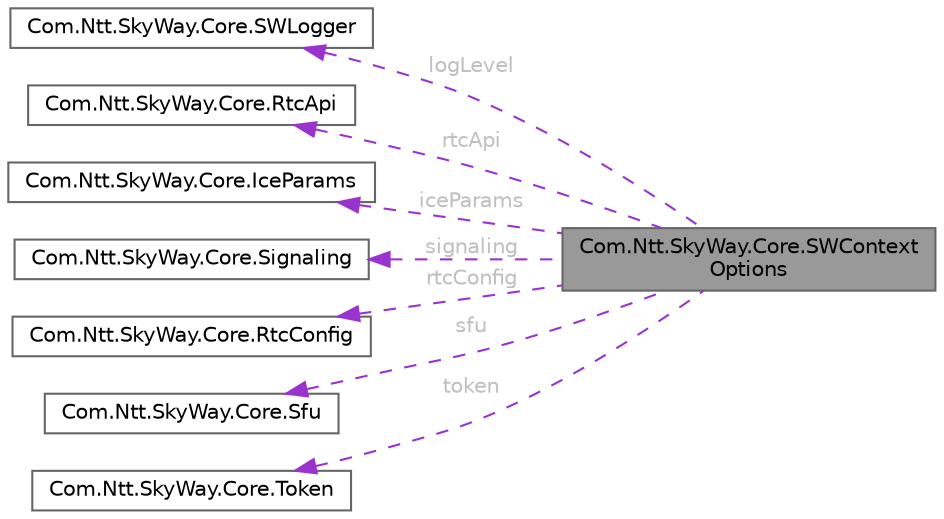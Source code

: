 digraph "Com.Ntt.SkyWay.Core.SWContextOptions"
{
 // LATEX_PDF_SIZE
  bgcolor="transparent";
  edge [fontname=Helvetica,fontsize=10,labelfontname=Helvetica,labelfontsize=10];
  node [fontname=Helvetica,fontsize=10,shape=box,height=0.2,width=0.4];
  rankdir="LR";
  Node1 [id="Node000001",label="Com.Ntt.SkyWay.Core.SWContext\lOptions",height=0.2,width=0.4,color="gray40", fillcolor="grey60", style="filled", fontcolor="black",tooltip="SkyWayの利用に関する設定。"];
  Node2 -> Node1 [id="edge1_Node000001_Node000002",dir="back",color="darkorchid3",style="dashed",tooltip=" ",label=" logLevel",fontcolor="grey" ];
  Node2 [id="Node000002",label="Com.Ntt.SkyWay.Core.SWLogger",height=0.2,width=0.4,color="gray40", fillcolor="white", style="filled",URL="$class_com_1_1_ntt_1_1_sky_way_1_1_core_1_1_s_w_logger.html",tooltip=" "];
  Node3 -> Node1 [id="edge2_Node000001_Node000003",dir="back",color="darkorchid3",style="dashed",tooltip=" ",label=" rtcApi",fontcolor="grey" ];
  Node3 [id="Node000003",label="Com.Ntt.SkyWay.Core.RtcApi",height=0.2,width=0.4,color="gray40", fillcolor="white", style="filled",URL="$class_com_1_1_ntt_1_1_sky_way_1_1_core_1_1_rtc_api.html",tooltip=" "];
  Node4 -> Node1 [id="edge3_Node000001_Node000004",dir="back",color="darkorchid3",style="dashed",tooltip=" ",label=" iceParams",fontcolor="grey" ];
  Node4 [id="Node000004",label="Com.Ntt.SkyWay.Core.IceParams",height=0.2,width=0.4,color="gray40", fillcolor="white", style="filled",URL="$class_com_1_1_ntt_1_1_sky_way_1_1_core_1_1_ice_params.html",tooltip=" "];
  Node5 -> Node1 [id="edge4_Node000001_Node000005",dir="back",color="darkorchid3",style="dashed",tooltip=" ",label=" signaling",fontcolor="grey" ];
  Node5 [id="Node000005",label="Com.Ntt.SkyWay.Core.Signaling",height=0.2,width=0.4,color="gray40", fillcolor="white", style="filled",URL="$class_com_1_1_ntt_1_1_sky_way_1_1_core_1_1_signaling.html",tooltip=" "];
  Node6 -> Node1 [id="edge5_Node000001_Node000006",dir="back",color="darkorchid3",style="dashed",tooltip=" ",label=" rtcConfig",fontcolor="grey" ];
  Node6 [id="Node000006",label="Com.Ntt.SkyWay.Core.RtcConfig",height=0.2,width=0.4,color="gray40", fillcolor="white", style="filled",URL="$class_com_1_1_ntt_1_1_sky_way_1_1_core_1_1_rtc_config.html",tooltip="WebRTC通信に関する設定。"];
  Node7 -> Node1 [id="edge6_Node000001_Node000007",dir="back",color="darkorchid3",style="dashed",tooltip=" ",label=" sfu",fontcolor="grey" ];
  Node7 [id="Node000007",label="Com.Ntt.SkyWay.Core.Sfu",height=0.2,width=0.4,color="gray40", fillcolor="white", style="filled",URL="$class_com_1_1_ntt_1_1_sky_way_1_1_core_1_1_sfu.html",tooltip=" "];
  Node8 -> Node1 [id="edge7_Node000001_Node000008",dir="back",color="darkorchid3",style="dashed",tooltip=" ",label=" token",fontcolor="grey" ];
  Node8 [id="Node000008",label="Com.Ntt.SkyWay.Core.Token",height=0.2,width=0.4,color="gray40", fillcolor="white", style="filled",URL="$class_com_1_1_ntt_1_1_sky_way_1_1_core_1_1_token.html",tooltip=" "];
}
